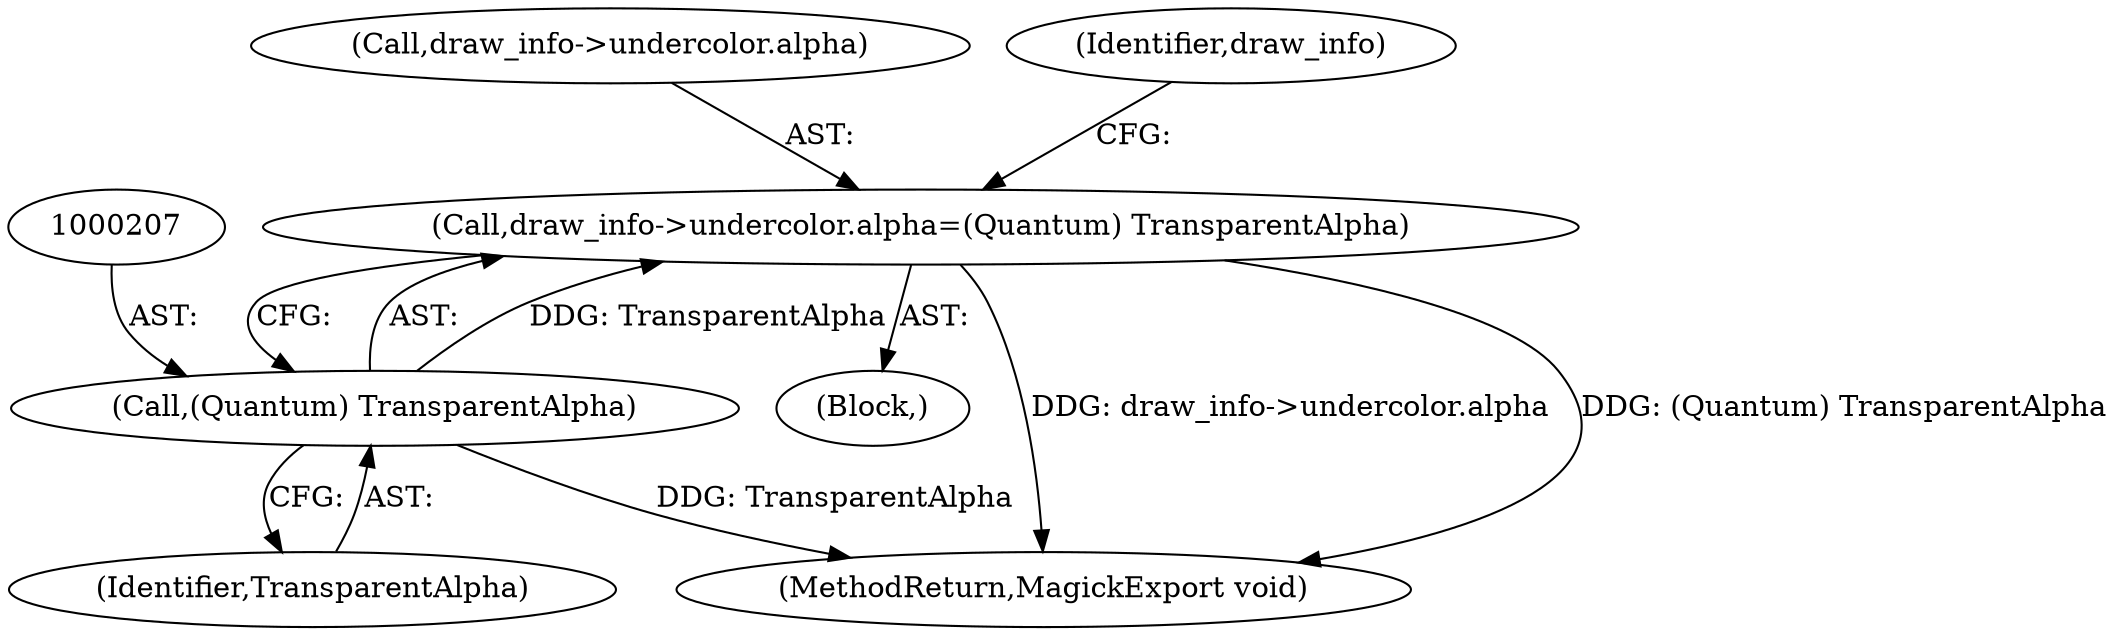digraph "1_ImageMagick_726812fa2fa7ce16bcf58f6e115f65427a1c0950_4@del" {
"1000200" [label="(Call,draw_info->undercolor.alpha=(Quantum) TransparentAlpha)"];
"1000206" [label="(Call,(Quantum) TransparentAlpha)"];
"1000200" [label="(Call,draw_info->undercolor.alpha=(Quantum) TransparentAlpha)"];
"1000104" [label="(Block,)"];
"1000208" [label="(Identifier,TransparentAlpha)"];
"1000604" [label="(MethodReturn,MagickExport void)"];
"1000206" [label="(Call,(Quantum) TransparentAlpha)"];
"1000201" [label="(Call,draw_info->undercolor.alpha)"];
"1000211" [label="(Identifier,draw_info)"];
"1000200" -> "1000104"  [label="AST: "];
"1000200" -> "1000206"  [label="CFG: "];
"1000201" -> "1000200"  [label="AST: "];
"1000206" -> "1000200"  [label="AST: "];
"1000211" -> "1000200"  [label="CFG: "];
"1000200" -> "1000604"  [label="DDG: draw_info->undercolor.alpha"];
"1000200" -> "1000604"  [label="DDG: (Quantum) TransparentAlpha"];
"1000206" -> "1000200"  [label="DDG: TransparentAlpha"];
"1000206" -> "1000208"  [label="CFG: "];
"1000207" -> "1000206"  [label="AST: "];
"1000208" -> "1000206"  [label="AST: "];
"1000206" -> "1000604"  [label="DDG: TransparentAlpha"];
}
